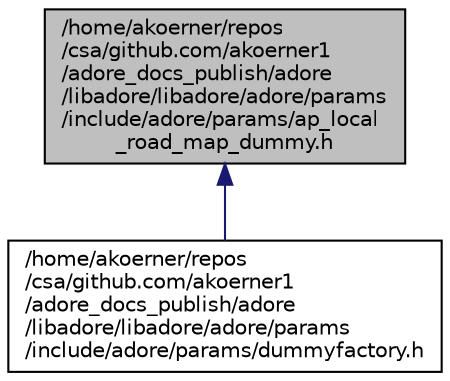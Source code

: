 digraph "/home/akoerner/repos/csa/github.com/akoerner1/adore_docs_publish/adore/libadore/libadore/adore/params/include/adore/params/ap_local_road_map_dummy.h"
{
 // LATEX_PDF_SIZE
  edge [fontname="Helvetica",fontsize="10",labelfontname="Helvetica",labelfontsize="10"];
  node [fontname="Helvetica",fontsize="10",shape=record];
  Node1 [label="/home/akoerner/repos\l/csa/github.com/akoerner1\l/adore_docs_publish/adore\l/libadore/libadore/adore/params\l/include/adore/params/ap_local\l_road_map_dummy.h",height=0.2,width=0.4,color="black", fillcolor="grey75", style="filled", fontcolor="black",tooltip=" "];
  Node1 -> Node2 [dir="back",color="midnightblue",fontsize="10",style="solid",fontname="Helvetica"];
  Node2 [label="/home/akoerner/repos\l/csa/github.com/akoerner1\l/adore_docs_publish/adore\l/libadore/libadore/adore/params\l/include/adore/params/dummyfactory.h",height=0.2,width=0.4,color="black", fillcolor="white", style="filled",URL="$dummyfactory_8h.html",tooltip=" "];
}
